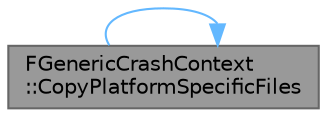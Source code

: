 digraph "FGenericCrashContext::CopyPlatformSpecificFiles"
{
 // INTERACTIVE_SVG=YES
 // LATEX_PDF_SIZE
  bgcolor="transparent";
  edge [fontname=Helvetica,fontsize=10,labelfontname=Helvetica,labelfontsize=10];
  node [fontname=Helvetica,fontsize=10,shape=box,height=0.2,width=0.4];
  rankdir="LR";
  Node1 [id="Node000001",label="FGenericCrashContext\l::CopyPlatformSpecificFiles",height=0.2,width=0.4,color="gray40", fillcolor="grey60", style="filled", fontcolor="black",tooltip="Allows platform implementations to copy files to report directory."];
  Node1 -> Node1 [id="edge1_Node000001_Node000001",color="steelblue1",style="solid",tooltip=" "];
}
